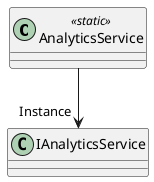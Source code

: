 @startuml
class AnalyticsService <<static>> {
}
AnalyticsService --> "Instance" IAnalyticsService
@enduml
